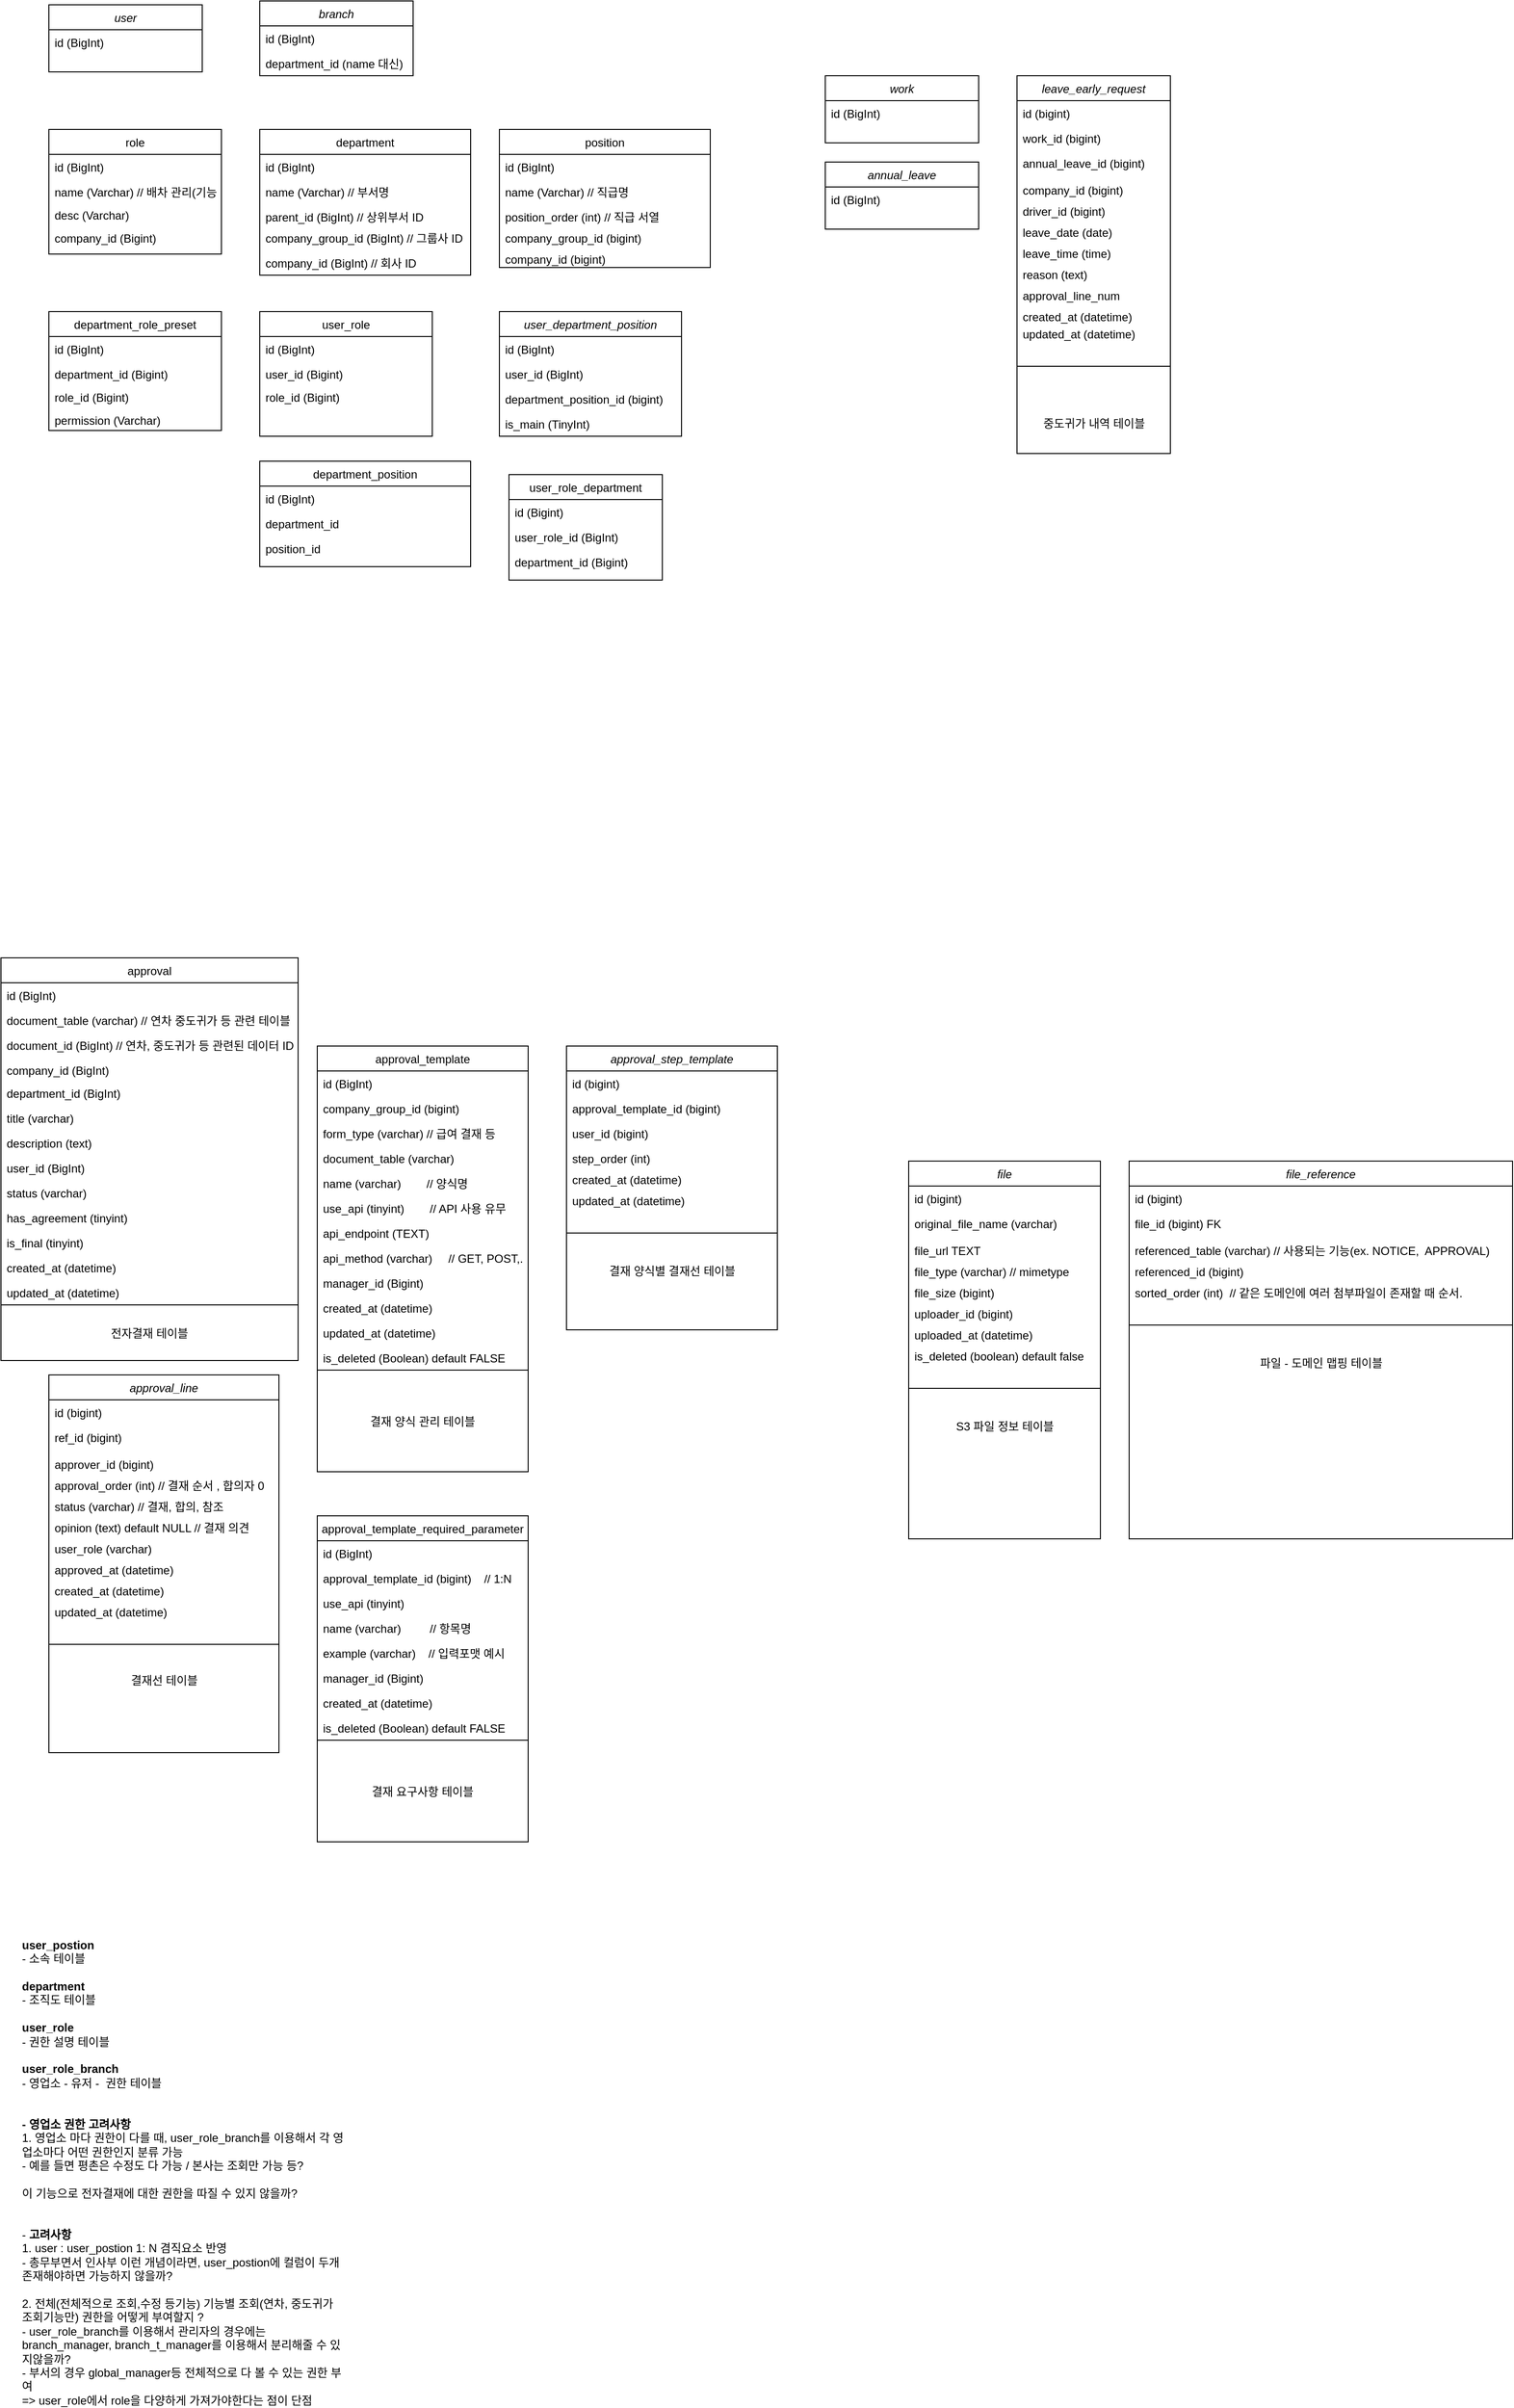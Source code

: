 <mxfile version="27.0.8">
  <diagram name="Page-1" id="8zf7ixl62vUncIlSJN14">
    <mxGraphModel dx="1018" dy="655" grid="1" gridSize="10" guides="1" tooltips="1" connect="1" arrows="1" fold="1" page="1" pageScale="1" pageWidth="827" pageHeight="1169" math="0" shadow="0">
      <root>
        <mxCell id="0" />
        <mxCell id="1" parent="0" />
        <mxCell id="S9YEt4T9Fx8UtY1OD3hM-1" value="leave_early_request" style="swimlane;fontStyle=2;align=center;verticalAlign=top;childLayout=stackLayout;horizontal=1;startSize=26;horizontalStack=0;resizeParent=1;resizeLast=0;collapsible=1;marginBottom=0;rounded=0;shadow=0;strokeWidth=1;" parent="1" vertex="1">
          <mxGeometry x="1090" y="138" width="160" height="394" as="geometry">
            <mxRectangle x="230" y="140" width="160" height="26" as="alternateBounds" />
          </mxGeometry>
        </mxCell>
        <mxCell id="S9YEt4T9Fx8UtY1OD3hM-2" value="id (bigint)  " style="text;align=left;verticalAlign=top;spacingLeft=4;spacingRight=4;overflow=hidden;rotatable=0;points=[[0,0.5],[1,0.5]];portConstraint=eastwest;" parent="S9YEt4T9Fx8UtY1OD3hM-1" vertex="1">
          <mxGeometry y="26" width="160" height="26" as="geometry" />
        </mxCell>
        <mxCell id="XApq--l90MngrBawVmHC-1" value="work_id (bigint)" style="text;align=left;verticalAlign=top;spacingLeft=4;spacingRight=4;overflow=hidden;rotatable=0;points=[[0,0.5],[1,0.5]];portConstraint=eastwest;" parent="S9YEt4T9Fx8UtY1OD3hM-1" vertex="1">
          <mxGeometry y="52" width="160" height="26" as="geometry" />
        </mxCell>
        <mxCell id="S9YEt4T9Fx8UtY1OD3hM-3" value="annual_leave_id (bigint)&#xa;" style="text;align=left;verticalAlign=top;spacingLeft=4;spacingRight=4;overflow=hidden;rotatable=0;points=[[0,0.5],[1,0.5]];portConstraint=eastwest;rounded=0;shadow=0;html=0;" parent="S9YEt4T9Fx8UtY1OD3hM-1" vertex="1">
          <mxGeometry y="78" width="160" height="28" as="geometry" />
        </mxCell>
        <mxCell id="S9YEt4T9Fx8UtY1OD3hM-4" value="company_id (bigint)" style="text;align=left;verticalAlign=top;spacingLeft=4;spacingRight=4;overflow=hidden;rotatable=0;points=[[0,0.5],[1,0.5]];portConstraint=eastwest;rounded=0;shadow=0;html=0;" parent="S9YEt4T9Fx8UtY1OD3hM-1" vertex="1">
          <mxGeometry y="106" width="160" height="22" as="geometry" />
        </mxCell>
        <mxCell id="S9YEt4T9Fx8UtY1OD3hM-5" value="driver_id (bigint)" style="text;align=left;verticalAlign=top;spacingLeft=4;spacingRight=4;overflow=hidden;rotatable=0;points=[[0,0.5],[1,0.5]];portConstraint=eastwest;rounded=0;shadow=0;html=0;" parent="S9YEt4T9Fx8UtY1OD3hM-1" vertex="1">
          <mxGeometry y="128" width="160" height="22" as="geometry" />
        </mxCell>
        <mxCell id="S9YEt4T9Fx8UtY1OD3hM-6" value="leave_date (date)" style="text;align=left;verticalAlign=top;spacingLeft=4;spacingRight=4;overflow=hidden;rotatable=0;points=[[0,0.5],[1,0.5]];portConstraint=eastwest;rounded=0;shadow=0;html=0;" parent="S9YEt4T9Fx8UtY1OD3hM-1" vertex="1">
          <mxGeometry y="150" width="160" height="22" as="geometry" />
        </mxCell>
        <mxCell id="S9YEt4T9Fx8UtY1OD3hM-7" value="leave_time (time)" style="text;align=left;verticalAlign=top;spacingLeft=4;spacingRight=4;overflow=hidden;rotatable=0;points=[[0,0.5],[1,0.5]];portConstraint=eastwest;rounded=0;shadow=0;html=0;" parent="S9YEt4T9Fx8UtY1OD3hM-1" vertex="1">
          <mxGeometry y="172" width="160" height="22" as="geometry" />
        </mxCell>
        <mxCell id="S9YEt4T9Fx8UtY1OD3hM-8" value="reason (text)                   " style="text;align=left;verticalAlign=top;spacingLeft=4;spacingRight=4;overflow=hidden;rotatable=0;points=[[0,0.5],[1,0.5]];portConstraint=eastwest;rounded=0;shadow=0;html=0;" parent="S9YEt4T9Fx8UtY1OD3hM-1" vertex="1">
          <mxGeometry y="194" width="160" height="22" as="geometry" />
        </mxCell>
        <mxCell id="S9YEt4T9Fx8UtY1OD3hM-38" value="approval_line_num" style="text;align=left;verticalAlign=top;spacingLeft=4;spacingRight=4;overflow=hidden;rotatable=0;points=[[0,0.5],[1,0.5]];portConstraint=eastwest;rounded=0;shadow=0;html=0;" parent="S9YEt4T9Fx8UtY1OD3hM-1" vertex="1">
          <mxGeometry y="216" width="160" height="22" as="geometry" />
        </mxCell>
        <mxCell id="S9YEt4T9Fx8UtY1OD3hM-14" value="created_at (datetime)" style="text;align=left;verticalAlign=top;spacingLeft=4;spacingRight=4;overflow=hidden;rotatable=0;points=[[0,0.5],[1,0.5]];portConstraint=eastwest;rounded=0;shadow=0;html=0;" parent="S9YEt4T9Fx8UtY1OD3hM-1" vertex="1">
          <mxGeometry y="238" width="160" height="18" as="geometry" />
        </mxCell>
        <mxCell id="S9YEt4T9Fx8UtY1OD3hM-15" value="updated_at (datetime)" style="text;align=left;verticalAlign=top;spacingLeft=4;spacingRight=4;overflow=hidden;rotatable=0;points=[[0,0.5],[1,0.5]];portConstraint=eastwest;rounded=0;shadow=0;html=0;" parent="S9YEt4T9Fx8UtY1OD3hM-1" vertex="1">
          <mxGeometry y="256" width="160" height="22" as="geometry" />
        </mxCell>
        <mxCell id="S9YEt4T9Fx8UtY1OD3hM-16" value="" style="line;html=1;strokeWidth=1;align=left;verticalAlign=middle;spacingTop=-1;spacingLeft=3;spacingRight=3;rotatable=0;labelPosition=right;points=[];portConstraint=eastwest;" parent="S9YEt4T9Fx8UtY1OD3hM-1" vertex="1">
          <mxGeometry y="278" width="160" height="50" as="geometry" />
        </mxCell>
        <mxCell id="S9YEt4T9Fx8UtY1OD3hM-22" value="approval_line" style="swimlane;fontStyle=2;align=center;verticalAlign=top;childLayout=stackLayout;horizontal=1;startSize=26;horizontalStack=0;resizeParent=1;resizeLast=0;collapsible=1;marginBottom=0;rounded=0;shadow=0;strokeWidth=1;" parent="1" vertex="1">
          <mxGeometry x="80" y="1493" width="240" height="394" as="geometry">
            <mxRectangle x="230" y="140" width="160" height="26" as="alternateBounds" />
          </mxGeometry>
        </mxCell>
        <mxCell id="S9YEt4T9Fx8UtY1OD3hM-23" value="id (bigint)  " style="text;align=left;verticalAlign=top;spacingLeft=4;spacingRight=4;overflow=hidden;rotatable=0;points=[[0,0.5],[1,0.5]];portConstraint=eastwest;" parent="S9YEt4T9Fx8UtY1OD3hM-22" vertex="1">
          <mxGeometry y="26" width="240" height="26" as="geometry" />
        </mxCell>
        <mxCell id="S9YEt4T9Fx8UtY1OD3hM-24" value="ref_id (bigint)" style="text;align=left;verticalAlign=top;spacingLeft=4;spacingRight=4;overflow=hidden;rotatable=0;points=[[0,0.5],[1,0.5]];portConstraint=eastwest;rounded=0;shadow=0;html=0;" parent="S9YEt4T9Fx8UtY1OD3hM-22" vertex="1">
          <mxGeometry y="52" width="240" height="28" as="geometry" />
        </mxCell>
        <mxCell id="S9YEt4T9Fx8UtY1OD3hM-25" value="approver_id (bigint)" style="text;align=left;verticalAlign=top;spacingLeft=4;spacingRight=4;overflow=hidden;rotatable=0;points=[[0,0.5],[1,0.5]];portConstraint=eastwest;rounded=0;shadow=0;html=0;" parent="S9YEt4T9Fx8UtY1OD3hM-22" vertex="1">
          <mxGeometry y="80" width="240" height="22" as="geometry" />
        </mxCell>
        <mxCell id="S9YEt4T9Fx8UtY1OD3hM-26" value="approval_order (int) // 결재 순서 , 합의자 0" style="text;align=left;verticalAlign=top;spacingLeft=4;spacingRight=4;overflow=hidden;rotatable=0;points=[[0,0.5],[1,0.5]];portConstraint=eastwest;rounded=0;shadow=0;html=0;" parent="S9YEt4T9Fx8UtY1OD3hM-22" vertex="1">
          <mxGeometry y="102" width="240" height="22" as="geometry" />
        </mxCell>
        <mxCell id="S9YEt4T9Fx8UtY1OD3hM-27" value="status (varchar) // 결재, 합의, 참조" style="text;align=left;verticalAlign=top;spacingLeft=4;spacingRight=4;overflow=hidden;rotatable=0;points=[[0,0.5],[1,0.5]];portConstraint=eastwest;rounded=0;shadow=0;html=0;" parent="S9YEt4T9Fx8UtY1OD3hM-22" vertex="1">
          <mxGeometry y="124" width="240" height="22" as="geometry" />
        </mxCell>
        <mxCell id="qPx4dfgh2MWI2_YX_cLq-27" value="opinion (text) default NULL // 결재 의견" style="text;align=left;verticalAlign=top;spacingLeft=4;spacingRight=4;overflow=hidden;rotatable=0;points=[[0,0.5],[1,0.5]];portConstraint=eastwest;rounded=0;shadow=0;html=0;" parent="S9YEt4T9Fx8UtY1OD3hM-22" vertex="1">
          <mxGeometry y="146" width="240" height="22" as="geometry" />
        </mxCell>
        <mxCell id="S9YEt4T9Fx8UtY1OD3hM-28" value="user_role (varchar) " style="text;align=left;verticalAlign=top;spacingLeft=4;spacingRight=4;overflow=hidden;rotatable=0;points=[[0,0.5],[1,0.5]];portConstraint=eastwest;rounded=0;shadow=0;html=0;" parent="S9YEt4T9Fx8UtY1OD3hM-22" vertex="1">
          <mxGeometry y="168" width="240" height="22" as="geometry" />
        </mxCell>
        <mxCell id="S9YEt4T9Fx8UtY1OD3hM-32" value="approved_at (datetime)" style="text;align=left;verticalAlign=top;spacingLeft=4;spacingRight=4;overflow=hidden;rotatable=0;points=[[0,0.5],[1,0.5]];portConstraint=eastwest;rounded=0;shadow=0;html=0;" parent="S9YEt4T9Fx8UtY1OD3hM-22" vertex="1">
          <mxGeometry y="190" width="240" height="22" as="geometry" />
        </mxCell>
        <mxCell id="S9YEt4T9Fx8UtY1OD3hM-40" value="created_at (datetime)" style="text;align=left;verticalAlign=top;spacingLeft=4;spacingRight=4;overflow=hidden;rotatable=0;points=[[0,0.5],[1,0.5]];portConstraint=eastwest;rounded=0;shadow=0;html=0;" parent="S9YEt4T9Fx8UtY1OD3hM-22" vertex="1">
          <mxGeometry y="212" width="240" height="22" as="geometry" />
        </mxCell>
        <mxCell id="S9YEt4T9Fx8UtY1OD3hM-35" value="updated_at (datetime)" style="text;align=left;verticalAlign=top;spacingLeft=4;spacingRight=4;overflow=hidden;rotatable=0;points=[[0,0.5],[1,0.5]];portConstraint=eastwest;rounded=0;shadow=0;html=0;" parent="S9YEt4T9Fx8UtY1OD3hM-22" vertex="1">
          <mxGeometry y="234" width="240" height="22" as="geometry" />
        </mxCell>
        <mxCell id="S9YEt4T9Fx8UtY1OD3hM-36" value="" style="line;html=1;strokeWidth=1;align=left;verticalAlign=middle;spacingTop=-1;spacingLeft=3;spacingRight=3;rotatable=0;labelPosition=right;points=[];portConstraint=eastwest;" parent="S9YEt4T9Fx8UtY1OD3hM-22" vertex="1">
          <mxGeometry y="256" width="240" height="50" as="geometry" />
        </mxCell>
        <mxCell id="S9YEt4T9Fx8UtY1OD3hM-56" value="결재선 테이블&lt;div&gt;&lt;br&gt;&lt;/div&gt;" style="text;html=1;align=center;verticalAlign=middle;resizable=0;points=[];autosize=1;strokeColor=none;fillColor=none;" parent="S9YEt4T9Fx8UtY1OD3hM-22" vertex="1">
          <mxGeometry y="306" width="240" height="40" as="geometry" />
        </mxCell>
        <mxCell id="S9YEt4T9Fx8UtY1OD3hM-41" value="approval_step_template" style="swimlane;fontStyle=2;align=center;verticalAlign=top;childLayout=stackLayout;horizontal=1;startSize=26;horizontalStack=0;resizeParent=1;resizeLast=0;collapsible=1;marginBottom=0;rounded=0;shadow=0;strokeWidth=1;" parent="1" vertex="1">
          <mxGeometry x="620" y="1150" width="220" height="296" as="geometry">
            <mxRectangle x="230" y="140" width="160" height="26" as="alternateBounds" />
          </mxGeometry>
        </mxCell>
        <mxCell id="S9YEt4T9Fx8UtY1OD3hM-42" value="id (bigint)  " style="text;align=left;verticalAlign=top;spacingLeft=4;spacingRight=4;overflow=hidden;rotatable=0;points=[[0,0.5],[1,0.5]];portConstraint=eastwest;" parent="S9YEt4T9Fx8UtY1OD3hM-41" vertex="1">
          <mxGeometry y="26" width="220" height="26" as="geometry" />
        </mxCell>
        <mxCell id="qPx4dfgh2MWI2_YX_cLq-44" value="approval_template_id (bigint)  " style="text;align=left;verticalAlign=top;spacingLeft=4;spacingRight=4;overflow=hidden;rotatable=0;points=[[0,0.5],[1,0.5]];portConstraint=eastwest;" parent="S9YEt4T9Fx8UtY1OD3hM-41" vertex="1">
          <mxGeometry y="52" width="220" height="26" as="geometry" />
        </mxCell>
        <mxCell id="qPx4dfgh2MWI2_YX_cLq-45" value="user_id (bigint)" style="text;align=left;verticalAlign=top;spacingLeft=4;spacingRight=4;overflow=hidden;rotatable=0;points=[[0,0.5],[1,0.5]];portConstraint=eastwest;" parent="S9YEt4T9Fx8UtY1OD3hM-41" vertex="1">
          <mxGeometry y="78" width="220" height="26" as="geometry" />
        </mxCell>
        <mxCell id="S9YEt4T9Fx8UtY1OD3hM-44" value="step_order (int)" style="text;align=left;verticalAlign=top;spacingLeft=4;spacingRight=4;overflow=hidden;rotatable=0;points=[[0,0.5],[1,0.5]];portConstraint=eastwest;rounded=0;shadow=0;html=0;" parent="S9YEt4T9Fx8UtY1OD3hM-41" vertex="1">
          <mxGeometry y="104" width="220" height="22" as="geometry" />
        </mxCell>
        <mxCell id="S9YEt4T9Fx8UtY1OD3hM-49" value="created_at (datetime)" style="text;align=left;verticalAlign=top;spacingLeft=4;spacingRight=4;overflow=hidden;rotatable=0;points=[[0,0.5],[1,0.5]];portConstraint=eastwest;rounded=0;shadow=0;html=0;" parent="S9YEt4T9Fx8UtY1OD3hM-41" vertex="1">
          <mxGeometry y="126" width="220" height="22" as="geometry" />
        </mxCell>
        <mxCell id="S9YEt4T9Fx8UtY1OD3hM-50" value="updated_at (datetime)" style="text;align=left;verticalAlign=top;spacingLeft=4;spacingRight=4;overflow=hidden;rotatable=0;points=[[0,0.5],[1,0.5]];portConstraint=eastwest;rounded=0;shadow=0;html=0;" parent="S9YEt4T9Fx8UtY1OD3hM-41" vertex="1">
          <mxGeometry y="148" width="220" height="22" as="geometry" />
        </mxCell>
        <mxCell id="S9YEt4T9Fx8UtY1OD3hM-51" value="" style="line;html=1;strokeWidth=1;align=left;verticalAlign=middle;spacingTop=-1;spacingLeft=3;spacingRight=3;rotatable=0;labelPosition=right;points=[];portConstraint=eastwest;" parent="S9YEt4T9Fx8UtY1OD3hM-41" vertex="1">
          <mxGeometry y="170" width="220" height="50" as="geometry" />
        </mxCell>
        <mxCell id="S9YEt4T9Fx8UtY1OD3hM-52" value="결재 양식별 결재선 테이블" style="text;html=1;align=center;verticalAlign=middle;resizable=0;points=[];autosize=1;strokeColor=none;fillColor=none;" parent="S9YEt4T9Fx8UtY1OD3hM-41" vertex="1">
          <mxGeometry y="220" width="220" height="30" as="geometry" />
        </mxCell>
        <mxCell id="S9YEt4T9Fx8UtY1OD3hM-59" value="중도귀가 내역 테이블" style="text;html=1;align=center;verticalAlign=middle;resizable=0;points=[];autosize=1;strokeColor=none;fillColor=none;" parent="1" vertex="1">
          <mxGeometry x="1110" y="486" width="120" height="30" as="geometry" />
        </mxCell>
        <mxCell id="yOpz3iJKIaE72l2qNb2X-1" value="user_department_position" style="swimlane;fontStyle=2;align=center;verticalAlign=top;childLayout=stackLayout;horizontal=1;startSize=26;horizontalStack=0;resizeParent=1;resizeLast=0;collapsible=1;marginBottom=0;rounded=0;shadow=0;strokeWidth=1;" parent="1" vertex="1">
          <mxGeometry x="550" y="384" width="190" height="130" as="geometry">
            <mxRectangle x="230" y="140" width="160" height="26" as="alternateBounds" />
          </mxGeometry>
        </mxCell>
        <mxCell id="yOpz3iJKIaE72l2qNb2X-2" value="id (BigInt)   " style="text;align=left;verticalAlign=top;spacingLeft=4;spacingRight=4;overflow=hidden;rotatable=0;points=[[0,0.5],[1,0.5]];portConstraint=eastwest;" parent="yOpz3iJKIaE72l2qNb2X-1" vertex="1">
          <mxGeometry y="26" width="190" height="26" as="geometry" />
        </mxCell>
        <mxCell id="yOpz3iJKIaE72l2qNb2X-3" value="user_id (BigInt)" style="text;align=left;verticalAlign=top;spacingLeft=4;spacingRight=4;overflow=hidden;rotatable=0;points=[[0,0.5],[1,0.5]];portConstraint=eastwest;rounded=0;shadow=0;html=0;" parent="yOpz3iJKIaE72l2qNb2X-1" vertex="1">
          <mxGeometry y="52" width="190" height="26" as="geometry" />
        </mxCell>
        <mxCell id="yOpz3iJKIaE72l2qNb2X-5" value="department_position_id (bigint)" style="text;align=left;verticalAlign=top;spacingLeft=4;spacingRight=4;overflow=hidden;rotatable=0;points=[[0,0.5],[1,0.5]];portConstraint=eastwest;rounded=0;shadow=0;html=0;" parent="yOpz3iJKIaE72l2qNb2X-1" vertex="1">
          <mxGeometry y="78" width="190" height="26" as="geometry" />
        </mxCell>
        <mxCell id="yOpz3iJKIaE72l2qNb2X-6" value="is_main (TinyInt)" style="text;align=left;verticalAlign=top;spacingLeft=4;spacingRight=4;overflow=hidden;rotatable=0;points=[[0,0.5],[1,0.5]];portConstraint=eastwest;rounded=0;shadow=0;html=0;" parent="yOpz3iJKIaE72l2qNb2X-1" vertex="1">
          <mxGeometry y="104" width="190" height="26" as="geometry" />
        </mxCell>
        <mxCell id="yOpz3iJKIaE72l2qNb2X-7" value="department_role_preset" style="swimlane;fontStyle=0;align=center;verticalAlign=top;childLayout=stackLayout;horizontal=1;startSize=26;horizontalStack=0;resizeParent=1;resizeLast=0;collapsible=1;marginBottom=0;rounded=0;shadow=0;strokeWidth=1;" parent="1" vertex="1">
          <mxGeometry x="80" y="384" width="180" height="124" as="geometry">
            <mxRectangle x="130" y="380" width="160" height="26" as="alternateBounds" />
          </mxGeometry>
        </mxCell>
        <mxCell id="yOpz3iJKIaE72l2qNb2X-8" value="id (BigInt)" style="text;align=left;verticalAlign=top;spacingLeft=4;spacingRight=4;overflow=hidden;rotatable=0;points=[[0,0.5],[1,0.5]];portConstraint=eastwest;" parent="yOpz3iJKIaE72l2qNb2X-7" vertex="1">
          <mxGeometry y="26" width="180" height="26" as="geometry" />
        </mxCell>
        <mxCell id="yOpz3iJKIaE72l2qNb2X-9" value="department_id (Bigint)" style="text;align=left;verticalAlign=top;spacingLeft=4;spacingRight=4;overflow=hidden;rotatable=0;points=[[0,0.5],[1,0.5]];portConstraint=eastwest;rounded=0;shadow=0;html=0;" parent="yOpz3iJKIaE72l2qNb2X-7" vertex="1">
          <mxGeometry y="52" width="180" height="24" as="geometry" />
        </mxCell>
        <mxCell id="yOpz3iJKIaE72l2qNb2X-10" value="role_id (Bigint)" style="text;align=left;verticalAlign=top;spacingLeft=4;spacingRight=4;overflow=hidden;rotatable=0;points=[[0,0.5],[1,0.5]];portConstraint=eastwest;rounded=0;shadow=0;html=0;" parent="yOpz3iJKIaE72l2qNb2X-7" vertex="1">
          <mxGeometry y="76" width="180" height="24" as="geometry" />
        </mxCell>
        <mxCell id="yOpz3iJKIaE72l2qNb2X-50" value="permission (Varchar)" style="text;align=left;verticalAlign=top;spacingLeft=4;spacingRight=4;overflow=hidden;rotatable=0;points=[[0,0.5],[1,0.5]];portConstraint=eastwest;rounded=0;shadow=0;html=0;" parent="yOpz3iJKIaE72l2qNb2X-7" vertex="1">
          <mxGeometry y="100" width="180" height="24" as="geometry" />
        </mxCell>
        <mxCell id="yOpz3iJKIaE72l2qNb2X-13" value="user_role_department&#xa;&#xa;" style="swimlane;fontStyle=0;align=center;verticalAlign=top;childLayout=stackLayout;horizontal=1;startSize=26;horizontalStack=0;resizeParent=1;resizeLast=0;collapsible=1;marginBottom=0;rounded=0;shadow=0;strokeWidth=1;" parent="1" vertex="1">
          <mxGeometry x="560" y="554" width="160" height="110" as="geometry">
            <mxRectangle x="340" y="380" width="170" height="26" as="alternateBounds" />
          </mxGeometry>
        </mxCell>
        <mxCell id="yOpz3iJKIaE72l2qNb2X-14" value="id (Bigint)" style="text;align=left;verticalAlign=top;spacingLeft=4;spacingRight=4;overflow=hidden;rotatable=0;points=[[0,0.5],[1,0.5]];portConstraint=eastwest;" parent="yOpz3iJKIaE72l2qNb2X-13" vertex="1">
          <mxGeometry y="26" width="160" height="26" as="geometry" />
        </mxCell>
        <mxCell id="yOpz3iJKIaE72l2qNb2X-16" value="user_role_id (BigInt)" style="text;align=left;verticalAlign=top;spacingLeft=4;spacingRight=4;overflow=hidden;rotatable=0;points=[[0,0.5],[1,0.5]];portConstraint=eastwest;" parent="yOpz3iJKIaE72l2qNb2X-13" vertex="1">
          <mxGeometry y="52" width="160" height="26" as="geometry" />
        </mxCell>
        <mxCell id="yOpz3iJKIaE72l2qNb2X-17" value="department_id (Bigint)" style="text;align=left;verticalAlign=top;spacingLeft=4;spacingRight=4;overflow=hidden;rotatable=0;points=[[0,0.5],[1,0.5]];portConstraint=eastwest;" parent="yOpz3iJKIaE72l2qNb2X-13" vertex="1">
          <mxGeometry y="78" width="160" height="26" as="geometry" />
        </mxCell>
        <mxCell id="yOpz3iJKIaE72l2qNb2X-18" value="department" style="swimlane;fontStyle=0;align=center;verticalAlign=top;childLayout=stackLayout;horizontal=1;startSize=26;horizontalStack=0;resizeParent=1;resizeLast=0;collapsible=1;marginBottom=0;rounded=0;shadow=0;strokeWidth=1;" parent="1" vertex="1">
          <mxGeometry x="300" y="194" width="220" height="152" as="geometry">
            <mxRectangle x="550" y="140" width="160" height="26" as="alternateBounds" />
          </mxGeometry>
        </mxCell>
        <mxCell id="yOpz3iJKIaE72l2qNb2X-19" value="id (BigInt)" style="text;align=left;verticalAlign=top;spacingLeft=4;spacingRight=4;overflow=hidden;rotatable=0;points=[[0,0.5],[1,0.5]];portConstraint=eastwest;" parent="yOpz3iJKIaE72l2qNb2X-18" vertex="1">
          <mxGeometry y="26" width="220" height="26" as="geometry" />
        </mxCell>
        <mxCell id="yOpz3iJKIaE72l2qNb2X-20" value="name (Varchar) // 부서명" style="text;align=left;verticalAlign=top;spacingLeft=4;spacingRight=4;overflow=hidden;rotatable=0;points=[[0,0.5],[1,0.5]];portConstraint=eastwest;rounded=0;shadow=0;html=0;" parent="yOpz3iJKIaE72l2qNb2X-18" vertex="1">
          <mxGeometry y="52" width="220" height="26" as="geometry" />
        </mxCell>
        <mxCell id="yOpz3iJKIaE72l2qNb2X-21" value="parent_id (BigInt) // 상위부서 ID" style="text;align=left;verticalAlign=top;spacingLeft=4;spacingRight=4;overflow=hidden;rotatable=0;points=[[0,0.5],[1,0.5]];portConstraint=eastwest;rounded=0;shadow=0;html=0;" parent="yOpz3iJKIaE72l2qNb2X-18" vertex="1">
          <mxGeometry y="78" width="220" height="22" as="geometry" />
        </mxCell>
        <mxCell id="yOpz3iJKIaE72l2qNb2X-34" value="company_group_id (BigInt) // 그룹사 ID" style="text;align=left;verticalAlign=top;spacingLeft=4;spacingRight=4;overflow=hidden;rotatable=0;points=[[0,0.5],[1,0.5]];portConstraint=eastwest;rounded=0;shadow=0;html=0;" parent="yOpz3iJKIaE72l2qNb2X-18" vertex="1">
          <mxGeometry y="100" width="220" height="26" as="geometry" />
        </mxCell>
        <mxCell id="yOpz3iJKIaE72l2qNb2X-35" value="company_id (BigInt) // 회사 ID" style="text;align=left;verticalAlign=top;spacingLeft=4;spacingRight=4;overflow=hidden;rotatable=0;points=[[0,0.5],[1,0.5]];portConstraint=eastwest;rounded=0;shadow=0;html=0;" parent="yOpz3iJKIaE72l2qNb2X-18" vertex="1">
          <mxGeometry y="126" width="220" height="26" as="geometry" />
        </mxCell>
        <mxCell id="yOpz3iJKIaE72l2qNb2X-24" value="user" style="swimlane;fontStyle=2;align=center;verticalAlign=top;childLayout=stackLayout;horizontal=1;startSize=26;horizontalStack=0;resizeParent=1;resizeLast=0;collapsible=1;marginBottom=0;rounded=0;shadow=0;strokeWidth=1;" parent="1" vertex="1">
          <mxGeometry x="80" y="64" width="160" height="70" as="geometry">
            <mxRectangle x="230" y="140" width="160" height="26" as="alternateBounds" />
          </mxGeometry>
        </mxCell>
        <mxCell id="yOpz3iJKIaE72l2qNb2X-25" value="id (BigInt)   " style="text;align=left;verticalAlign=top;spacingLeft=4;spacingRight=4;overflow=hidden;rotatable=0;points=[[0,0.5],[1,0.5]];portConstraint=eastwest;" parent="yOpz3iJKIaE72l2qNb2X-24" vertex="1">
          <mxGeometry y="26" width="160" height="26" as="geometry" />
        </mxCell>
        <mxCell id="yOpz3iJKIaE72l2qNb2X-28" value="branch" style="swimlane;fontStyle=2;align=center;verticalAlign=top;childLayout=stackLayout;horizontal=1;startSize=26;horizontalStack=0;resizeParent=1;resizeLast=0;collapsible=1;marginBottom=0;rounded=0;shadow=0;strokeWidth=1;" parent="1" vertex="1">
          <mxGeometry x="300" y="60" width="160" height="78" as="geometry">
            <mxRectangle x="230" y="140" width="160" height="26" as="alternateBounds" />
          </mxGeometry>
        </mxCell>
        <mxCell id="yOpz3iJKIaE72l2qNb2X-29" value="id (BigInt)   " style="text;align=left;verticalAlign=top;spacingLeft=4;spacingRight=4;overflow=hidden;rotatable=0;points=[[0,0.5],[1,0.5]];portConstraint=eastwest;" parent="yOpz3iJKIaE72l2qNb2X-28" vertex="1">
          <mxGeometry y="26" width="160" height="26" as="geometry" />
        </mxCell>
        <mxCell id="yOpz3iJKIaE72l2qNb2X-56" value="department_id (name 대신)" style="text;align=left;verticalAlign=top;spacingLeft=4;spacingRight=4;overflow=hidden;rotatable=0;points=[[0,0.5],[1,0.5]];portConstraint=eastwest;" parent="yOpz3iJKIaE72l2qNb2X-28" vertex="1">
          <mxGeometry y="52" width="160" height="26" as="geometry" />
        </mxCell>
        <mxCell id="yOpz3iJKIaE72l2qNb2X-31" value="&lt;b&gt;user_postion&lt;/b&gt;&lt;br&gt;- 소속 테이블&lt;div&gt;&lt;br&gt;&lt;/div&gt;&lt;div&gt;&lt;b&gt;department&lt;/b&gt;&lt;br&gt;- 조직도 테이블&lt;br&gt;&lt;br&gt;&lt;/div&gt;&lt;div&gt;&lt;b&gt;user_role&lt;/b&gt;&lt;br&gt;- 권한 설명 테이블&lt;/div&gt;&lt;div&gt;&lt;br&gt;&lt;/div&gt;&lt;div&gt;&lt;b&gt;user_role_branch&lt;/b&gt;&lt;/div&gt;&lt;div&gt;- 영업소 - 유저 -&amp;nbsp; 권한 테이블&lt;br&gt;&lt;br&gt;&lt;br&gt;&lt;b&gt;- 영업소 권한 고려사항&lt;/b&gt;&lt;br&gt;1. 영업소 마다 권한이 다를 때, user_role_branch를 이용해서 각 영업소마다 어떤 권한인지 분류 가능&lt;br&gt;- 예를 들면 평촌은 수정도 다 가능 / 본사는 조회만 가능 등?&lt;/div&gt;&lt;div&gt;&lt;br&gt;&lt;/div&gt;&lt;div&gt;이 기능으로 전자결재에 대한 권한을 따질 수 있지 않을까?&lt;/div&gt;&lt;div&gt;&lt;br&gt;&lt;br&gt;-&lt;b&gt; 고려사항&lt;/b&gt;&lt;br&gt;1. user : user_postion 1: N 겸직요소 반영&lt;/div&gt;&lt;div&gt;- 총무부면서 인사부 이런 개념이라면, user_postion에 컬럼이 두개 존재해야하면 가능하지 않을까?&lt;/div&gt;&lt;div&gt;&lt;br&gt;&lt;/div&gt;&lt;div&gt;2. 전체(전체적으로 조회,수정 등기능) 기능별 조회(연차, 중도귀가 조회기능만) 권한을 어떻게 부여할지 ?&lt;/div&gt;&lt;div&gt;- user_role_branch를 이용해서 관리자의 경우에는 branch_manager, branch_t_manager를 이용해서 분리해줄 수 있지않을까?&lt;br&gt;- 부서의 경우 global_manager등 전체적으로 다 볼 수 있는 권한 부여&lt;/div&gt;&lt;div&gt;=&amp;gt; user_role에서 role을 다양하게 가져가야한다는 점이 단점&lt;/div&gt;" style="text;html=1;align=left;verticalAlign=middle;whiteSpace=wrap;rounded=0;" parent="1" vertex="1">
          <mxGeometry x="50" y="2090" width="340" height="470" as="geometry" />
        </mxCell>
        <mxCell id="yOpz3iJKIaE72l2qNb2X-37" value="position" style="swimlane;fontStyle=0;align=center;verticalAlign=top;childLayout=stackLayout;horizontal=1;startSize=26;horizontalStack=0;resizeParent=1;resizeLast=0;collapsible=1;marginBottom=0;rounded=0;shadow=0;strokeWidth=1;" parent="1" vertex="1">
          <mxGeometry x="550" y="194" width="220" height="144" as="geometry">
            <mxRectangle x="550" y="140" width="160" height="26" as="alternateBounds" />
          </mxGeometry>
        </mxCell>
        <mxCell id="yOpz3iJKIaE72l2qNb2X-38" value="id (BigInt)" style="text;align=left;verticalAlign=top;spacingLeft=4;spacingRight=4;overflow=hidden;rotatable=0;points=[[0,0.5],[1,0.5]];portConstraint=eastwest;" parent="yOpz3iJKIaE72l2qNb2X-37" vertex="1">
          <mxGeometry y="26" width="220" height="26" as="geometry" />
        </mxCell>
        <mxCell id="yOpz3iJKIaE72l2qNb2X-39" value="name (Varchar) // 직급명" style="text;align=left;verticalAlign=top;spacingLeft=4;spacingRight=4;overflow=hidden;rotatable=0;points=[[0,0.5],[1,0.5]];portConstraint=eastwest;rounded=0;shadow=0;html=0;" parent="yOpz3iJKIaE72l2qNb2X-37" vertex="1">
          <mxGeometry y="52" width="220" height="26" as="geometry" />
        </mxCell>
        <mxCell id="yOpz3iJKIaE72l2qNb2X-40" value="position_order (int) // 직급 서열" style="text;align=left;verticalAlign=top;spacingLeft=4;spacingRight=4;overflow=hidden;rotatable=0;points=[[0,0.5],[1,0.5]];portConstraint=eastwest;rounded=0;shadow=0;html=0;" parent="yOpz3iJKIaE72l2qNb2X-37" vertex="1">
          <mxGeometry y="78" width="220" height="22" as="geometry" />
        </mxCell>
        <mxCell id="mqILJ5wiP0P7CAV8ZNMp-7" value="company_group_id (bigint)" style="text;align=left;verticalAlign=top;spacingLeft=4;spacingRight=4;overflow=hidden;rotatable=0;points=[[0,0.5],[1,0.5]];portConstraint=eastwest;rounded=0;shadow=0;html=0;" vertex="1" parent="yOpz3iJKIaE72l2qNb2X-37">
          <mxGeometry y="100" width="220" height="22" as="geometry" />
        </mxCell>
        <mxCell id="mqILJ5wiP0P7CAV8ZNMp-8" value="company_id (bigint)" style="text;align=left;verticalAlign=top;spacingLeft=4;spacingRight=4;overflow=hidden;rotatable=0;points=[[0,0.5],[1,0.5]];portConstraint=eastwest;rounded=0;shadow=0;html=0;" vertex="1" parent="yOpz3iJKIaE72l2qNb2X-37">
          <mxGeometry y="122" width="220" height="22" as="geometry" />
        </mxCell>
        <mxCell id="yOpz3iJKIaE72l2qNb2X-45" value="role" style="swimlane;fontStyle=0;align=center;verticalAlign=top;childLayout=stackLayout;horizontal=1;startSize=26;horizontalStack=0;resizeParent=1;resizeLast=0;collapsible=1;marginBottom=0;rounded=0;shadow=0;strokeWidth=1;" parent="1" vertex="1">
          <mxGeometry x="80" y="194" width="180" height="130" as="geometry">
            <mxRectangle x="130" y="380" width="160" height="26" as="alternateBounds" />
          </mxGeometry>
        </mxCell>
        <mxCell id="yOpz3iJKIaE72l2qNb2X-46" value="id (BigInt)" style="text;align=left;verticalAlign=top;spacingLeft=4;spacingRight=4;overflow=hidden;rotatable=0;points=[[0,0.5],[1,0.5]];portConstraint=eastwest;" parent="yOpz3iJKIaE72l2qNb2X-45" vertex="1">
          <mxGeometry y="26" width="180" height="26" as="geometry" />
        </mxCell>
        <mxCell id="yOpz3iJKIaE72l2qNb2X-47" value="name (Varchar) // 배차 관리(기능)" style="text;align=left;verticalAlign=top;spacingLeft=4;spacingRight=4;overflow=hidden;rotatable=0;points=[[0,0.5],[1,0.5]];portConstraint=eastwest;rounded=0;shadow=0;html=0;" parent="yOpz3iJKIaE72l2qNb2X-45" vertex="1">
          <mxGeometry y="52" width="180" height="24" as="geometry" />
        </mxCell>
        <mxCell id="yOpz3iJKIaE72l2qNb2X-48" value="desc (Varchar)" style="text;align=left;verticalAlign=top;spacingLeft=4;spacingRight=4;overflow=hidden;rotatable=0;points=[[0,0.5],[1,0.5]];portConstraint=eastwest;rounded=0;shadow=0;html=0;" parent="yOpz3iJKIaE72l2qNb2X-45" vertex="1">
          <mxGeometry y="76" width="180" height="24" as="geometry" />
        </mxCell>
        <mxCell id="yOpz3iJKIaE72l2qNb2X-49" value="company_id (Bigint)" style="text;align=left;verticalAlign=top;spacingLeft=4;spacingRight=4;overflow=hidden;rotatable=0;points=[[0,0.5],[1,0.5]];portConstraint=eastwest;rounded=0;shadow=0;html=0;" parent="yOpz3iJKIaE72l2qNb2X-45" vertex="1">
          <mxGeometry y="100" width="180" height="24" as="geometry" />
        </mxCell>
        <mxCell id="yOpz3iJKIaE72l2qNb2X-51" value="user_role" style="swimlane;fontStyle=0;align=center;verticalAlign=top;childLayout=stackLayout;horizontal=1;startSize=26;horizontalStack=0;resizeParent=1;resizeLast=0;collapsible=1;marginBottom=0;rounded=0;shadow=0;strokeWidth=1;" parent="1" vertex="1">
          <mxGeometry x="300" y="384" width="180" height="130" as="geometry">
            <mxRectangle x="130" y="380" width="160" height="26" as="alternateBounds" />
          </mxGeometry>
        </mxCell>
        <mxCell id="yOpz3iJKIaE72l2qNb2X-52" value="id (BigInt)" style="text;align=left;verticalAlign=top;spacingLeft=4;spacingRight=4;overflow=hidden;rotatable=0;points=[[0,0.5],[1,0.5]];portConstraint=eastwest;" parent="yOpz3iJKIaE72l2qNb2X-51" vertex="1">
          <mxGeometry y="26" width="180" height="26" as="geometry" />
        </mxCell>
        <mxCell id="yOpz3iJKIaE72l2qNb2X-53" value="user_id (Bigint)" style="text;align=left;verticalAlign=top;spacingLeft=4;spacingRight=4;overflow=hidden;rotatable=0;points=[[0,0.5],[1,0.5]];portConstraint=eastwest;rounded=0;shadow=0;html=0;" parent="yOpz3iJKIaE72l2qNb2X-51" vertex="1">
          <mxGeometry y="52" width="180" height="24" as="geometry" />
        </mxCell>
        <mxCell id="yOpz3iJKIaE72l2qNb2X-54" value="role_id (Bigint)" style="text;align=left;verticalAlign=top;spacingLeft=4;spacingRight=4;overflow=hidden;rotatable=0;points=[[0,0.5],[1,0.5]];portConstraint=eastwest;rounded=0;shadow=0;html=0;" parent="yOpz3iJKIaE72l2qNb2X-51" vertex="1">
          <mxGeometry y="76" width="180" height="24" as="geometry" />
        </mxCell>
        <mxCell id="inn9aU1gSN0s8worG6A0-12" value="approval" style="swimlane;fontStyle=0;align=center;verticalAlign=top;childLayout=stackLayout;horizontal=1;startSize=26;horizontalStack=0;resizeParent=1;resizeLast=0;collapsible=1;marginBottom=0;rounded=0;shadow=0;strokeWidth=1;" parent="1" vertex="1">
          <mxGeometry x="30" y="1058" width="310" height="420" as="geometry">
            <mxRectangle x="550" y="140" width="160" height="26" as="alternateBounds" />
          </mxGeometry>
        </mxCell>
        <mxCell id="inn9aU1gSN0s8worG6A0-13" value="id (BigInt)" style="text;align=left;verticalAlign=top;spacingLeft=4;spacingRight=4;overflow=hidden;rotatable=0;points=[[0,0.5],[1,0.5]];portConstraint=eastwest;" parent="inn9aU1gSN0s8worG6A0-12" vertex="1">
          <mxGeometry y="26" width="310" height="26" as="geometry" />
        </mxCell>
        <mxCell id="qPx4dfgh2MWI2_YX_cLq-41" value="document_table (varchar) // 연차 중도귀가 등 관련 테이블" style="text;align=left;verticalAlign=top;spacingLeft=4;spacingRight=4;overflow=hidden;rotatable=0;points=[[0,0.5],[1,0.5]];portConstraint=eastwest;rounded=0;shadow=0;html=0;" parent="inn9aU1gSN0s8worG6A0-12" vertex="1">
          <mxGeometry y="52" width="310" height="26" as="geometry" />
        </mxCell>
        <mxCell id="inn9aU1gSN0s8worG6A0-14" value="document_id (BigInt) // 연차, 중도귀가 등 관련된 데이터 ID" style="text;align=left;verticalAlign=top;spacingLeft=4;spacingRight=4;overflow=hidden;rotatable=0;points=[[0,0.5],[1,0.5]];portConstraint=eastwest;rounded=0;shadow=0;html=0;" parent="inn9aU1gSN0s8worG6A0-12" vertex="1">
          <mxGeometry y="78" width="310" height="26" as="geometry" />
        </mxCell>
        <mxCell id="inn9aU1gSN0s8worG6A0-45" value="company_id (BigInt)" style="text;align=left;verticalAlign=top;spacingLeft=4;spacingRight=4;overflow=hidden;rotatable=0;points=[[0,0.5],[1,0.5]];portConstraint=eastwest;rounded=0;shadow=0;html=0;" parent="inn9aU1gSN0s8worG6A0-12" vertex="1">
          <mxGeometry y="104" width="310" height="24" as="geometry" />
        </mxCell>
        <mxCell id="qPx4dfgh2MWI2_YX_cLq-39" value="department_id (BigInt)" style="text;align=left;verticalAlign=top;spacingLeft=4;spacingRight=4;overflow=hidden;rotatable=0;points=[[0,0.5],[1,0.5]];portConstraint=eastwest;rounded=0;shadow=0;html=0;" parent="inn9aU1gSN0s8worG6A0-12" vertex="1">
          <mxGeometry y="128" width="310" height="26" as="geometry" />
        </mxCell>
        <mxCell id="qPx4dfgh2MWI2_YX_cLq-42" value="title (varchar)" style="text;align=left;verticalAlign=top;spacingLeft=4;spacingRight=4;overflow=hidden;rotatable=0;points=[[0,0.5],[1,0.5]];portConstraint=eastwest;rounded=0;shadow=0;html=0;" parent="inn9aU1gSN0s8worG6A0-12" vertex="1">
          <mxGeometry y="154" width="310" height="26" as="geometry" />
        </mxCell>
        <mxCell id="qPx4dfgh2MWI2_YX_cLq-43" value="description (text)" style="text;align=left;verticalAlign=top;spacingLeft=4;spacingRight=4;overflow=hidden;rotatable=0;points=[[0,0.5],[1,0.5]];portConstraint=eastwest;rounded=0;shadow=0;html=0;" parent="inn9aU1gSN0s8worG6A0-12" vertex="1">
          <mxGeometry y="180" width="310" height="26" as="geometry" />
        </mxCell>
        <mxCell id="inn9aU1gSN0s8worG6A0-44" value="user_id (BigInt)" style="text;align=left;verticalAlign=top;spacingLeft=4;spacingRight=4;overflow=hidden;rotatable=0;points=[[0,0.5],[1,0.5]];portConstraint=eastwest;rounded=0;shadow=0;html=0;" parent="inn9aU1gSN0s8worG6A0-12" vertex="1">
          <mxGeometry y="206" width="310" height="26" as="geometry" />
        </mxCell>
        <mxCell id="qPx4dfgh2MWI2_YX_cLq-38" value="status (varchar)" style="text;align=left;verticalAlign=top;spacingLeft=4;spacingRight=4;overflow=hidden;rotatable=0;points=[[0,0.5],[1,0.5]];portConstraint=eastwest;rounded=0;shadow=0;html=0;" parent="inn9aU1gSN0s8worG6A0-12" vertex="1">
          <mxGeometry y="232" width="310" height="26" as="geometry" />
        </mxCell>
        <mxCell id="mqILJ5wiP0P7CAV8ZNMp-9" value="has_agreement (tinyint)" style="text;align=left;verticalAlign=top;spacingLeft=4;spacingRight=4;overflow=hidden;rotatable=0;points=[[0,0.5],[1,0.5]];portConstraint=eastwest;rounded=0;shadow=0;html=0;" vertex="1" parent="inn9aU1gSN0s8worG6A0-12">
          <mxGeometry y="258" width="310" height="26" as="geometry" />
        </mxCell>
        <mxCell id="mqILJ5wiP0P7CAV8ZNMp-10" value="is_final (tinyint)" style="text;align=left;verticalAlign=top;spacingLeft=4;spacingRight=4;overflow=hidden;rotatable=0;points=[[0,0.5],[1,0.5]];portConstraint=eastwest;rounded=0;shadow=0;html=0;" vertex="1" parent="inn9aU1gSN0s8worG6A0-12">
          <mxGeometry y="284" width="310" height="26" as="geometry" />
        </mxCell>
        <mxCell id="qPx4dfgh2MWI2_YX_cLq-29" value="created_at (datetime)" style="text;align=left;verticalAlign=top;spacingLeft=4;spacingRight=4;overflow=hidden;rotatable=0;points=[[0,0.5],[1,0.5]];portConstraint=eastwest;rounded=0;shadow=0;html=0;" parent="inn9aU1gSN0s8worG6A0-12" vertex="1">
          <mxGeometry y="310" width="310" height="26" as="geometry" />
        </mxCell>
        <mxCell id="qPx4dfgh2MWI2_YX_cLq-30" value="updated_at (datetime)" style="text;align=left;verticalAlign=top;spacingLeft=4;spacingRight=4;overflow=hidden;rotatable=0;points=[[0,0.5],[1,0.5]];portConstraint=eastwest;rounded=0;shadow=0;html=0;" parent="inn9aU1gSN0s8worG6A0-12" vertex="1">
          <mxGeometry y="336" width="310" height="26" as="geometry" />
        </mxCell>
        <mxCell id="qPx4dfgh2MWI2_YX_cLq-34" value="전자결재 테이블" style="text;align=center;verticalAlign=middle;spacingLeft=4;spacingRight=4;overflow=hidden;rotatable=0;points=[[0,0.5],[1,0.5]];portConstraint=eastwest;rounded=0;shadow=0;html=0;strokeColor=default;" parent="inn9aU1gSN0s8worG6A0-12" vertex="1">
          <mxGeometry y="362" width="310" height="58" as="geometry" />
        </mxCell>
        <mxCell id="inn9aU1gSN0s8worG6A0-20" value="approval_template" style="swimlane;fontStyle=0;align=center;verticalAlign=top;childLayout=stackLayout;horizontal=1;startSize=26;horizontalStack=0;resizeParent=1;resizeLast=0;collapsible=1;marginBottom=0;rounded=0;shadow=0;strokeWidth=1;" parent="1" vertex="1">
          <mxGeometry x="360" y="1150" width="220" height="444" as="geometry">
            <mxRectangle x="550" y="140" width="160" height="26" as="alternateBounds" />
          </mxGeometry>
        </mxCell>
        <mxCell id="inn9aU1gSN0s8worG6A0-21" value="id (BigInt)" style="text;align=left;verticalAlign=top;spacingLeft=4;spacingRight=4;overflow=hidden;rotatable=0;points=[[0,0.5],[1,0.5]];portConstraint=eastwest;" parent="inn9aU1gSN0s8worG6A0-20" vertex="1">
          <mxGeometry y="26" width="220" height="26" as="geometry" />
        </mxCell>
        <mxCell id="qPx4dfgh2MWI2_YX_cLq-35" value="company_group_id (bigint)" style="text;align=left;verticalAlign=top;spacingLeft=4;spacingRight=4;overflow=hidden;rotatable=0;points=[[0,0.5],[1,0.5]];portConstraint=eastwest;" parent="inn9aU1gSN0s8worG6A0-20" vertex="1">
          <mxGeometry y="52" width="220" height="26" as="geometry" />
        </mxCell>
        <mxCell id="inn9aU1gSN0s8worG6A0-25" value="form_type (varchar) // 급여 결재 등" style="text;align=left;verticalAlign=top;spacingLeft=4;spacingRight=4;overflow=hidden;rotatable=0;points=[[0,0.5],[1,0.5]];portConstraint=eastwest;" parent="inn9aU1gSN0s8worG6A0-20" vertex="1">
          <mxGeometry y="78" width="220" height="26" as="geometry" />
        </mxCell>
        <mxCell id="qPx4dfgh2MWI2_YX_cLq-46" value="document_table (varchar)" style="text;align=left;verticalAlign=top;spacingLeft=4;spacingRight=4;overflow=hidden;rotatable=0;points=[[0,0.5],[1,0.5]];portConstraint=eastwest;" parent="inn9aU1gSN0s8worG6A0-20" vertex="1">
          <mxGeometry y="104" width="220" height="26" as="geometry" />
        </mxCell>
        <mxCell id="inn9aU1gSN0s8worG6A0-26" value="name (varchar)        // 양식명" style="text;align=left;verticalAlign=top;spacingLeft=4;spacingRight=4;overflow=hidden;rotatable=0;points=[[0,0.5],[1,0.5]];portConstraint=eastwest;" parent="inn9aU1gSN0s8worG6A0-20" vertex="1">
          <mxGeometry y="130" width="220" height="26" as="geometry" />
        </mxCell>
        <mxCell id="f0EHuNOJeKSP6Y1ciPjj-1" value="use_api (tinyint)        // API 사용 유무" style="text;align=left;verticalAlign=top;spacingLeft=4;spacingRight=4;overflow=hidden;rotatable=0;points=[[0,0.5],[1,0.5]];portConstraint=eastwest;" parent="inn9aU1gSN0s8worG6A0-20" vertex="1">
          <mxGeometry y="156" width="220" height="26" as="geometry" />
        </mxCell>
        <mxCell id="f0EHuNOJeKSP6Y1ciPjj-2" value="api_endpoint (TEXT)" style="text;align=left;verticalAlign=top;spacingLeft=4;spacingRight=4;overflow=hidden;rotatable=0;points=[[0,0.5],[1,0.5]];portConstraint=eastwest;" parent="inn9aU1gSN0s8worG6A0-20" vertex="1">
          <mxGeometry y="182" width="220" height="26" as="geometry" />
        </mxCell>
        <mxCell id="f0EHuNOJeKSP6Y1ciPjj-3" value="api_method (varchar)     // GET, POST,.." style="text;align=left;verticalAlign=top;spacingLeft=4;spacingRight=4;overflow=hidden;rotatable=0;points=[[0,0.5],[1,0.5]];portConstraint=eastwest;" parent="inn9aU1gSN0s8worG6A0-20" vertex="1">
          <mxGeometry y="208" width="220" height="26" as="geometry" />
        </mxCell>
        <mxCell id="inn9aU1gSN0s8worG6A0-32" value="manager_id (Bigint)" style="text;align=left;verticalAlign=top;spacingLeft=4;spacingRight=4;overflow=hidden;rotatable=0;points=[[0,0.5],[1,0.5]];portConstraint=eastwest;" parent="inn9aU1gSN0s8worG6A0-20" vertex="1">
          <mxGeometry y="234" width="220" height="26" as="geometry" />
        </mxCell>
        <mxCell id="qPx4dfgh2MWI2_YX_cLq-37" value="created_at (datetime)" style="text;align=left;verticalAlign=top;spacingLeft=4;spacingRight=4;overflow=hidden;rotatable=0;points=[[0,0.5],[1,0.5]];portConstraint=eastwest;" parent="inn9aU1gSN0s8worG6A0-20" vertex="1">
          <mxGeometry y="260" width="220" height="26" as="geometry" />
        </mxCell>
        <mxCell id="qPx4dfgh2MWI2_YX_cLq-40" value="updated_at (datetime)" style="text;align=left;verticalAlign=top;spacingLeft=4;spacingRight=4;overflow=hidden;rotatable=0;points=[[0,0.5],[1,0.5]];portConstraint=eastwest;" parent="inn9aU1gSN0s8worG6A0-20" vertex="1">
          <mxGeometry y="286" width="220" height="26" as="geometry" />
        </mxCell>
        <mxCell id="qPx4dfgh2MWI2_YX_cLq-32" value="is_deleted (Boolean) default FALSE" style="text;align=left;verticalAlign=top;spacingLeft=4;spacingRight=4;overflow=hidden;rotatable=0;points=[[0,0.5],[1,0.5]];portConstraint=eastwest;" parent="inn9aU1gSN0s8worG6A0-20" vertex="1">
          <mxGeometry y="312" width="220" height="26" as="geometry" />
        </mxCell>
        <mxCell id="qPx4dfgh2MWI2_YX_cLq-31" value="결재 양식 관리 테이블" style="text;align=center;verticalAlign=middle;spacingLeft=4;spacingRight=4;overflow=hidden;rotatable=0;points=[[0,0.5],[1,0.5]];portConstraint=eastwest;strokeColor=default;" parent="inn9aU1gSN0s8worG6A0-20" vertex="1">
          <mxGeometry y="338" width="220" height="106" as="geometry" />
        </mxCell>
        <mxCell id="inn9aU1gSN0s8worG6A0-35" value="annual_leave" style="swimlane;fontStyle=2;align=center;verticalAlign=top;childLayout=stackLayout;horizontal=1;startSize=26;horizontalStack=0;resizeParent=1;resizeLast=0;collapsible=1;marginBottom=0;rounded=0;shadow=0;strokeWidth=1;" parent="1" vertex="1">
          <mxGeometry x="890" y="228" width="160" height="70" as="geometry">
            <mxRectangle x="230" y="140" width="160" height="26" as="alternateBounds" />
          </mxGeometry>
        </mxCell>
        <mxCell id="inn9aU1gSN0s8worG6A0-36" value="id (BigInt)   " style="text;align=left;verticalAlign=top;spacingLeft=4;spacingRight=4;overflow=hidden;rotatable=0;points=[[0,0.5],[1,0.5]];portConstraint=eastwest;" parent="inn9aU1gSN0s8worG6A0-35" vertex="1">
          <mxGeometry y="26" width="160" height="26" as="geometry" />
        </mxCell>
        <mxCell id="inn9aU1gSN0s8worG6A0-37" value="work" style="swimlane;fontStyle=2;align=center;verticalAlign=top;childLayout=stackLayout;horizontal=1;startSize=26;horizontalStack=0;resizeParent=1;resizeLast=0;collapsible=1;marginBottom=0;rounded=0;shadow=0;strokeWidth=1;" parent="1" vertex="1">
          <mxGeometry x="890" y="138" width="160" height="70" as="geometry">
            <mxRectangle x="230" y="140" width="160" height="26" as="alternateBounds" />
          </mxGeometry>
        </mxCell>
        <mxCell id="inn9aU1gSN0s8worG6A0-38" value="id (BigInt)   " style="text;align=left;verticalAlign=top;spacingLeft=4;spacingRight=4;overflow=hidden;rotatable=0;points=[[0,0.5],[1,0.5]];portConstraint=eastwest;" parent="inn9aU1gSN0s8worG6A0-37" vertex="1">
          <mxGeometry y="26" width="160" height="26" as="geometry" />
        </mxCell>
        <mxCell id="qPx4dfgh2MWI2_YX_cLq-4" value="file" style="swimlane;fontStyle=2;align=center;verticalAlign=top;childLayout=stackLayout;horizontal=1;startSize=26;horizontalStack=0;resizeParent=1;resizeLast=0;collapsible=1;marginBottom=0;rounded=0;shadow=0;strokeWidth=1;" parent="1" vertex="1">
          <mxGeometry x="977" y="1270" width="200" height="394" as="geometry">
            <mxRectangle x="230" y="140" width="160" height="26" as="alternateBounds" />
          </mxGeometry>
        </mxCell>
        <mxCell id="qPx4dfgh2MWI2_YX_cLq-5" value="id (bigint)  " style="text;align=left;verticalAlign=top;spacingLeft=4;spacingRight=4;overflow=hidden;rotatable=0;points=[[0,0.5],[1,0.5]];portConstraint=eastwest;" parent="qPx4dfgh2MWI2_YX_cLq-4" vertex="1">
          <mxGeometry y="26" width="200" height="26" as="geometry" />
        </mxCell>
        <mxCell id="qPx4dfgh2MWI2_YX_cLq-6" value="original_file_name (varchar)" style="text;align=left;verticalAlign=top;spacingLeft=4;spacingRight=4;overflow=hidden;rotatable=0;points=[[0,0.5],[1,0.5]];portConstraint=eastwest;rounded=0;shadow=0;html=0;" parent="qPx4dfgh2MWI2_YX_cLq-4" vertex="1">
          <mxGeometry y="52" width="200" height="28" as="geometry" />
        </mxCell>
        <mxCell id="qPx4dfgh2MWI2_YX_cLq-7" value="file_url TEXT" style="text;align=left;verticalAlign=top;spacingLeft=4;spacingRight=4;overflow=hidden;rotatable=0;points=[[0,0.5],[1,0.5]];portConstraint=eastwest;rounded=0;shadow=0;html=0;" parent="qPx4dfgh2MWI2_YX_cLq-4" vertex="1">
          <mxGeometry y="80" width="200" height="22" as="geometry" />
        </mxCell>
        <mxCell id="qPx4dfgh2MWI2_YX_cLq-8" value="file_type (varchar) // mimetype" style="text;align=left;verticalAlign=top;spacingLeft=4;spacingRight=4;overflow=hidden;rotatable=0;points=[[0,0.5],[1,0.5]];portConstraint=eastwest;rounded=0;shadow=0;html=0;" parent="qPx4dfgh2MWI2_YX_cLq-4" vertex="1">
          <mxGeometry y="102" width="200" height="22" as="geometry" />
        </mxCell>
        <mxCell id="qPx4dfgh2MWI2_YX_cLq-9" value="file_size (bigint)" style="text;align=left;verticalAlign=top;spacingLeft=4;spacingRight=4;overflow=hidden;rotatable=0;points=[[0,0.5],[1,0.5]];portConstraint=eastwest;rounded=0;shadow=0;html=0;" parent="qPx4dfgh2MWI2_YX_cLq-4" vertex="1">
          <mxGeometry y="124" width="200" height="22" as="geometry" />
        </mxCell>
        <mxCell id="qPx4dfgh2MWI2_YX_cLq-10" value="uploader_id (bigint)" style="text;align=left;verticalAlign=top;spacingLeft=4;spacingRight=4;overflow=hidden;rotatable=0;points=[[0,0.5],[1,0.5]];portConstraint=eastwest;rounded=0;shadow=0;html=0;" parent="qPx4dfgh2MWI2_YX_cLq-4" vertex="1">
          <mxGeometry y="146" width="200" height="22" as="geometry" />
        </mxCell>
        <mxCell id="qPx4dfgh2MWI2_YX_cLq-11" value="uploaded_at (datetime)" style="text;align=left;verticalAlign=top;spacingLeft=4;spacingRight=4;overflow=hidden;rotatable=0;points=[[0,0.5],[1,0.5]];portConstraint=eastwest;rounded=0;shadow=0;html=0;" parent="qPx4dfgh2MWI2_YX_cLq-4" vertex="1">
          <mxGeometry y="168" width="200" height="22" as="geometry" />
        </mxCell>
        <mxCell id="qPx4dfgh2MWI2_YX_cLq-12" value="is_deleted (boolean) default false" style="text;align=left;verticalAlign=top;spacingLeft=4;spacingRight=4;overflow=hidden;rotatable=0;points=[[0,0.5],[1,0.5]];portConstraint=eastwest;rounded=0;shadow=0;html=0;" parent="qPx4dfgh2MWI2_YX_cLq-4" vertex="1">
          <mxGeometry y="190" width="200" height="22" as="geometry" />
        </mxCell>
        <mxCell id="qPx4dfgh2MWI2_YX_cLq-14" value="" style="line;html=1;strokeWidth=1;align=left;verticalAlign=middle;spacingTop=-1;spacingLeft=3;spacingRight=3;rotatable=0;labelPosition=right;points=[];portConstraint=eastwest;" parent="qPx4dfgh2MWI2_YX_cLq-4" vertex="1">
          <mxGeometry y="212" width="200" height="50" as="geometry" />
        </mxCell>
        <mxCell id="qPx4dfgh2MWI2_YX_cLq-15" value="S3 파일 정보 테이블" style="text;html=1;align=center;verticalAlign=middle;resizable=0;points=[];autosize=1;strokeColor=none;fillColor=none;" parent="qPx4dfgh2MWI2_YX_cLq-4" vertex="1">
          <mxGeometry y="262" width="200" height="30" as="geometry" />
        </mxCell>
        <mxCell id="qPx4dfgh2MWI2_YX_cLq-16" value="file_reference" style="swimlane;fontStyle=2;align=center;verticalAlign=top;childLayout=stackLayout;horizontal=1;startSize=26;horizontalStack=0;resizeParent=1;resizeLast=0;collapsible=1;marginBottom=0;rounded=0;shadow=0;strokeWidth=1;" parent="1" vertex="1">
          <mxGeometry x="1207" y="1270" width="400" height="394" as="geometry">
            <mxRectangle x="230" y="140" width="160" height="26" as="alternateBounds" />
          </mxGeometry>
        </mxCell>
        <mxCell id="qPx4dfgh2MWI2_YX_cLq-17" value="id (bigint)  " style="text;align=left;verticalAlign=top;spacingLeft=4;spacingRight=4;overflow=hidden;rotatable=0;points=[[0,0.5],[1,0.5]];portConstraint=eastwest;" parent="qPx4dfgh2MWI2_YX_cLq-16" vertex="1">
          <mxGeometry y="26" width="400" height="26" as="geometry" />
        </mxCell>
        <mxCell id="qPx4dfgh2MWI2_YX_cLq-18" value="file_id (bigint) FK" style="text;align=left;verticalAlign=top;spacingLeft=4;spacingRight=4;overflow=hidden;rotatable=0;points=[[0,0.5],[1,0.5]];portConstraint=eastwest;rounded=0;shadow=0;html=0;" parent="qPx4dfgh2MWI2_YX_cLq-16" vertex="1">
          <mxGeometry y="52" width="400" height="28" as="geometry" />
        </mxCell>
        <mxCell id="qPx4dfgh2MWI2_YX_cLq-19" value="referenced_table (varchar) // 사용되는 기능(ex. NOTICE,  APPROVAL)" style="text;align=left;verticalAlign=top;spacingLeft=4;spacingRight=4;overflow=hidden;rotatable=0;points=[[0,0.5],[1,0.5]];portConstraint=eastwest;rounded=0;shadow=0;html=0;" parent="qPx4dfgh2MWI2_YX_cLq-16" vertex="1">
          <mxGeometry y="80" width="400" height="22" as="geometry" />
        </mxCell>
        <mxCell id="qPx4dfgh2MWI2_YX_cLq-20" value="referenced_id (bigint)" style="text;align=left;verticalAlign=top;spacingLeft=4;spacingRight=4;overflow=hidden;rotatable=0;points=[[0,0.5],[1,0.5]];portConstraint=eastwest;rounded=0;shadow=0;html=0;" parent="qPx4dfgh2MWI2_YX_cLq-16" vertex="1">
          <mxGeometry y="102" width="400" height="22" as="geometry" />
        </mxCell>
        <mxCell id="qPx4dfgh2MWI2_YX_cLq-21" value="sorted_order (int)  // 같은 도메인에 여러 첨부파일이 존재할 때 순서." style="text;align=left;verticalAlign=top;spacingLeft=4;spacingRight=4;overflow=hidden;rotatable=0;points=[[0,0.5],[1,0.5]];portConstraint=eastwest;rounded=0;shadow=0;html=0;" parent="qPx4dfgh2MWI2_YX_cLq-16" vertex="1">
          <mxGeometry y="124" width="400" height="22" as="geometry" />
        </mxCell>
        <mxCell id="qPx4dfgh2MWI2_YX_cLq-25" value="" style="line;html=1;strokeWidth=1;align=left;verticalAlign=middle;spacingTop=-1;spacingLeft=3;spacingRight=3;rotatable=0;labelPosition=right;points=[];portConstraint=eastwest;" parent="qPx4dfgh2MWI2_YX_cLq-16" vertex="1">
          <mxGeometry y="146" width="400" height="50" as="geometry" />
        </mxCell>
        <mxCell id="qPx4dfgh2MWI2_YX_cLq-26" value="파일 - 도메인 맵핑 테이블" style="text;html=1;align=center;verticalAlign=middle;resizable=0;points=[];autosize=1;strokeColor=none;fillColor=none;" parent="qPx4dfgh2MWI2_YX_cLq-16" vertex="1">
          <mxGeometry y="196" width="400" height="30" as="geometry" />
        </mxCell>
        <mxCell id="f0EHuNOJeKSP6Y1ciPjj-4" value="approval_template_required_parameter" style="swimlane;fontStyle=0;align=center;verticalAlign=top;childLayout=stackLayout;horizontal=1;startSize=26;horizontalStack=0;resizeParent=1;resizeLast=0;collapsible=1;marginBottom=0;rounded=0;shadow=0;strokeWidth=1;" parent="1" vertex="1">
          <mxGeometry x="360" y="1640" width="220" height="340" as="geometry">
            <mxRectangle x="550" y="140" width="160" height="26" as="alternateBounds" />
          </mxGeometry>
        </mxCell>
        <mxCell id="f0EHuNOJeKSP6Y1ciPjj-5" value="id (BigInt)" style="text;align=left;verticalAlign=top;spacingLeft=4;spacingRight=4;overflow=hidden;rotatable=0;points=[[0,0.5],[1,0.5]];portConstraint=eastwest;" parent="f0EHuNOJeKSP6Y1ciPjj-4" vertex="1">
          <mxGeometry y="26" width="220" height="26" as="geometry" />
        </mxCell>
        <mxCell id="f0EHuNOJeKSP6Y1ciPjj-18" value="approval_template_id (bigint)    // 1:N" style="text;align=left;verticalAlign=top;spacingLeft=4;spacingRight=4;overflow=hidden;rotatable=0;points=[[0,0.5],[1,0.5]];portConstraint=eastwest;" parent="f0EHuNOJeKSP6Y1ciPjj-4" vertex="1">
          <mxGeometry y="52" width="220" height="26" as="geometry" />
        </mxCell>
        <mxCell id="f0EHuNOJeKSP6Y1ciPjj-6" value="use_api (tinyint)" style="text;align=left;verticalAlign=top;spacingLeft=4;spacingRight=4;overflow=hidden;rotatable=0;points=[[0,0.5],[1,0.5]];portConstraint=eastwest;" parent="f0EHuNOJeKSP6Y1ciPjj-4" vertex="1">
          <mxGeometry y="78" width="220" height="26" as="geometry" />
        </mxCell>
        <mxCell id="f0EHuNOJeKSP6Y1ciPjj-9" value="name (varchar)         // 항목명" style="text;align=left;verticalAlign=top;spacingLeft=4;spacingRight=4;overflow=hidden;rotatable=0;points=[[0,0.5],[1,0.5]];portConstraint=eastwest;" parent="f0EHuNOJeKSP6Y1ciPjj-4" vertex="1">
          <mxGeometry y="104" width="220" height="26" as="geometry" />
        </mxCell>
        <mxCell id="f0EHuNOJeKSP6Y1ciPjj-10" value="example (varchar)    // 입력포맷 예시" style="text;align=left;verticalAlign=top;spacingLeft=4;spacingRight=4;overflow=hidden;rotatable=0;points=[[0,0.5],[1,0.5]];portConstraint=eastwest;" parent="f0EHuNOJeKSP6Y1ciPjj-4" vertex="1">
          <mxGeometry y="130" width="220" height="26" as="geometry" />
        </mxCell>
        <mxCell id="f0EHuNOJeKSP6Y1ciPjj-13" value="manager_id (Bigint)" style="text;align=left;verticalAlign=top;spacingLeft=4;spacingRight=4;overflow=hidden;rotatable=0;points=[[0,0.5],[1,0.5]];portConstraint=eastwest;" parent="f0EHuNOJeKSP6Y1ciPjj-4" vertex="1">
          <mxGeometry y="156" width="220" height="26" as="geometry" />
        </mxCell>
        <mxCell id="f0EHuNOJeKSP6Y1ciPjj-14" value="created_at (datetime)" style="text;align=left;verticalAlign=top;spacingLeft=4;spacingRight=4;overflow=hidden;rotatable=0;points=[[0,0.5],[1,0.5]];portConstraint=eastwest;" parent="f0EHuNOJeKSP6Y1ciPjj-4" vertex="1">
          <mxGeometry y="182" width="220" height="26" as="geometry" />
        </mxCell>
        <mxCell id="f0EHuNOJeKSP6Y1ciPjj-16" value="is_deleted (Boolean) default FALSE" style="text;align=left;verticalAlign=top;spacingLeft=4;spacingRight=4;overflow=hidden;rotatable=0;points=[[0,0.5],[1,0.5]];portConstraint=eastwest;" parent="f0EHuNOJeKSP6Y1ciPjj-4" vertex="1">
          <mxGeometry y="208" width="220" height="26" as="geometry" />
        </mxCell>
        <mxCell id="f0EHuNOJeKSP6Y1ciPjj-17" value="결재 요구사항 테이블" style="text;align=center;verticalAlign=middle;spacingLeft=4;spacingRight=4;overflow=hidden;rotatable=0;points=[[0,0.5],[1,0.5]];portConstraint=eastwest;strokeColor=default;" parent="f0EHuNOJeKSP6Y1ciPjj-4" vertex="1">
          <mxGeometry y="234" width="220" height="106" as="geometry" />
        </mxCell>
        <mxCell id="mqILJ5wiP0P7CAV8ZNMp-1" value="department_position" style="swimlane;fontStyle=0;align=center;verticalAlign=top;childLayout=stackLayout;horizontal=1;startSize=26;horizontalStack=0;resizeParent=1;resizeLast=0;collapsible=1;marginBottom=0;rounded=0;shadow=0;strokeWidth=1;" vertex="1" parent="1">
          <mxGeometry x="300" y="540" width="220" height="110" as="geometry">
            <mxRectangle x="550" y="140" width="160" height="26" as="alternateBounds" />
          </mxGeometry>
        </mxCell>
        <mxCell id="mqILJ5wiP0P7CAV8ZNMp-2" value="id (BigInt)" style="text;align=left;verticalAlign=top;spacingLeft=4;spacingRight=4;overflow=hidden;rotatable=0;points=[[0,0.5],[1,0.5]];portConstraint=eastwest;" vertex="1" parent="mqILJ5wiP0P7CAV8ZNMp-1">
          <mxGeometry y="26" width="220" height="26" as="geometry" />
        </mxCell>
        <mxCell id="mqILJ5wiP0P7CAV8ZNMp-3" value="department_id " style="text;align=left;verticalAlign=top;spacingLeft=4;spacingRight=4;overflow=hidden;rotatable=0;points=[[0,0.5],[1,0.5]];portConstraint=eastwest;rounded=0;shadow=0;html=0;" vertex="1" parent="mqILJ5wiP0P7CAV8ZNMp-1">
          <mxGeometry y="52" width="220" height="26" as="geometry" />
        </mxCell>
        <mxCell id="mqILJ5wiP0P7CAV8ZNMp-4" value="position_id" style="text;align=left;verticalAlign=top;spacingLeft=4;spacingRight=4;overflow=hidden;rotatable=0;points=[[0,0.5],[1,0.5]];portConstraint=eastwest;rounded=0;shadow=0;html=0;" vertex="1" parent="mqILJ5wiP0P7CAV8ZNMp-1">
          <mxGeometry y="78" width="220" height="22" as="geometry" />
        </mxCell>
      </root>
    </mxGraphModel>
  </diagram>
</mxfile>
